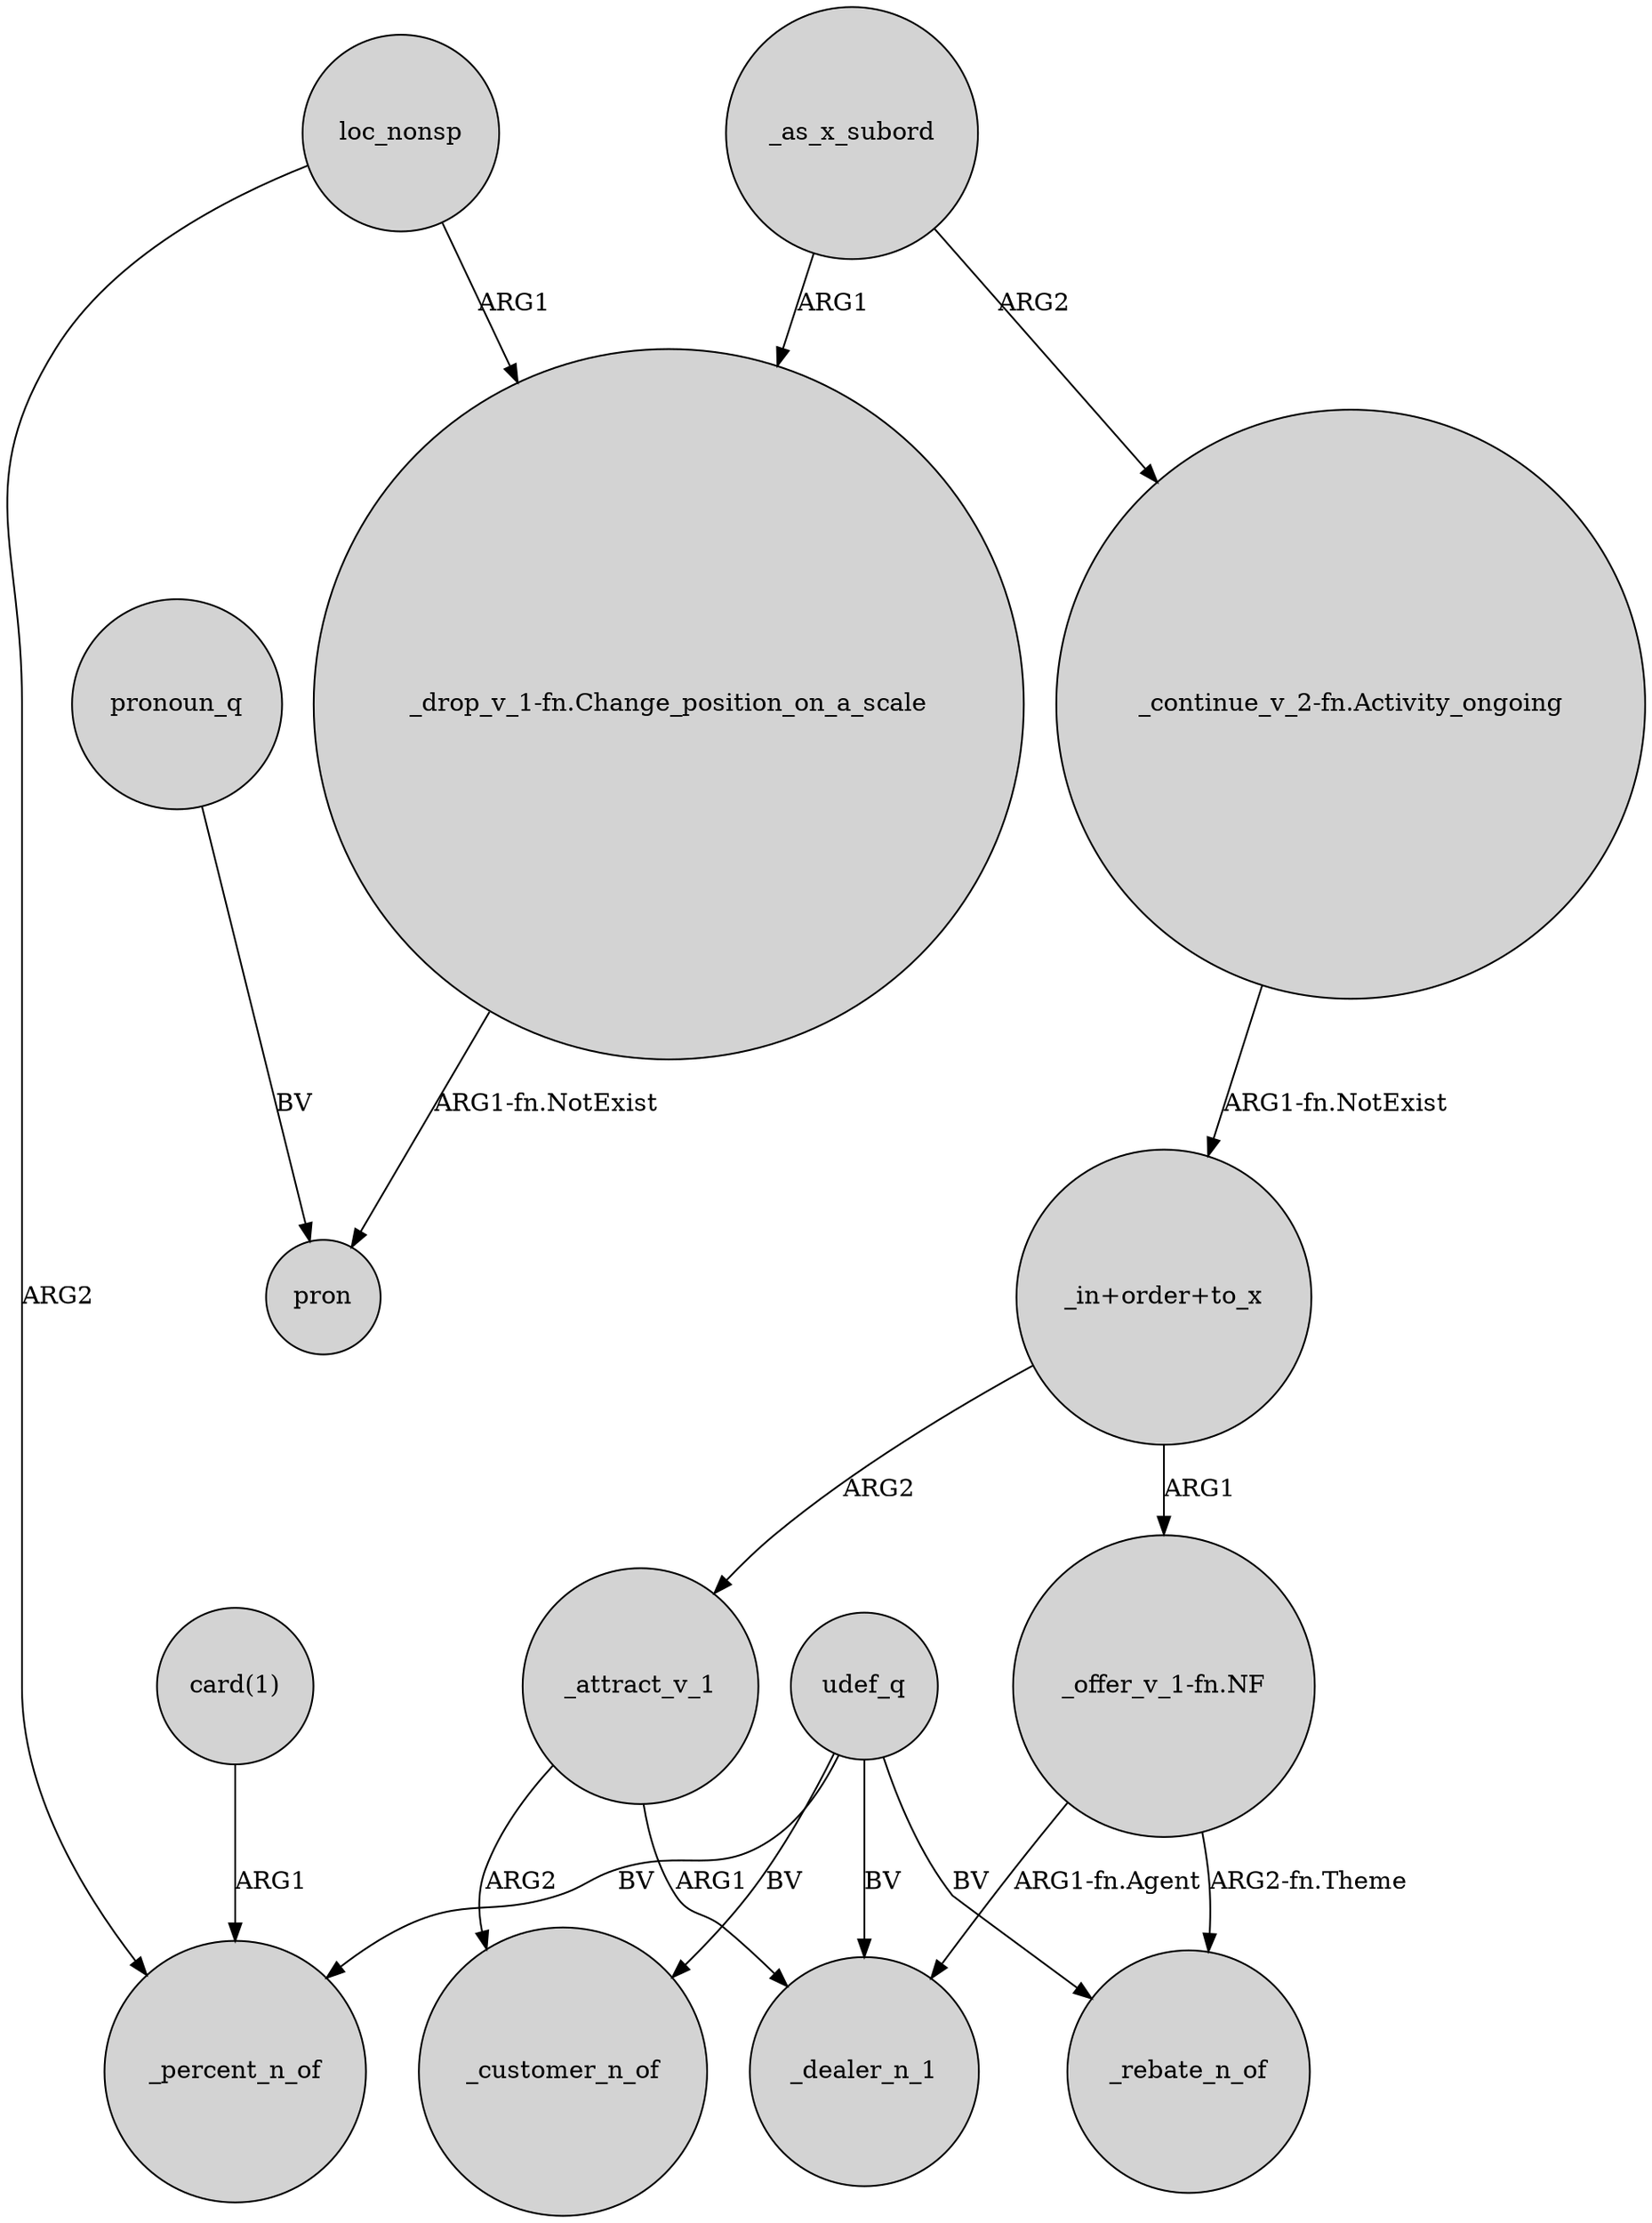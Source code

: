 digraph {
	node [shape=circle style=filled]
	"card(1)" -> _percent_n_of [label=ARG1]
	"_in+order+to_x" -> "_offer_v_1-fn.NF" [label=ARG1]
	_attract_v_1 -> _dealer_n_1 [label=ARG1]
	_attract_v_1 -> _customer_n_of [label=ARG2]
	"_offer_v_1-fn.NF" -> _dealer_n_1 [label="ARG1-fn.Agent"]
	udef_q -> _dealer_n_1 [label=BV]
	_as_x_subord -> "_continue_v_2-fn.Activity_ongoing" [label=ARG2]
	"_drop_v_1-fn.Change_position_on_a_scale" -> pron [label="ARG1-fn.NotExist"]
	udef_q -> _percent_n_of [label=BV]
	loc_nonsp -> _percent_n_of [label=ARG2]
	"_continue_v_2-fn.Activity_ongoing" -> "_in+order+to_x" [label="ARG1-fn.NotExist"]
	"_in+order+to_x" -> _attract_v_1 [label=ARG2]
	loc_nonsp -> "_drop_v_1-fn.Change_position_on_a_scale" [label=ARG1]
	udef_q -> _customer_n_of [label=BV]
	_as_x_subord -> "_drop_v_1-fn.Change_position_on_a_scale" [label=ARG1]
	udef_q -> _rebate_n_of [label=BV]
	"_offer_v_1-fn.NF" -> _rebate_n_of [label="ARG2-fn.Theme"]
	pronoun_q -> pron [label=BV]
}
